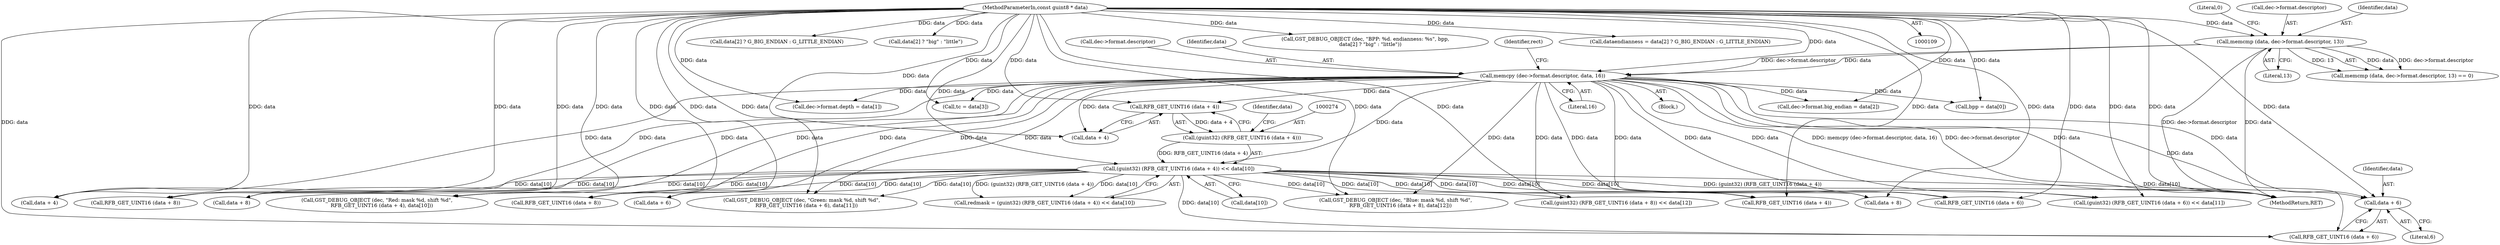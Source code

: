 digraph "0_gstreamer_4cb1bcf1422bbcd79c0f683edb7ee85e3f7a31fe_0@pointer" {
"1000288" [label="(Call,data + 6)"];
"1000272" [label="(Call,(guint32) (RFB_GET_UINT16 (data + 4)) << data[10])"];
"1000273" [label="(Call,(guint32) (RFB_GET_UINT16 (data + 4)))"];
"1000275" [label="(Call,RFB_GET_UINT16 (data + 4))"];
"1000153" [label="(Call,memcpy (dec->format.descriptor, data, 16))"];
"1000141" [label="(Call,memcmp (data, dec->format.descriptor, 13))"];
"1000112" [label="(MethodParameterIn,const guint8 * data)"];
"1000326" [label="(Call,GST_DEBUG_OBJECT (dec, \"Blue: mask %d, shift %d\",\n      RFB_GET_UINT16 (data + 8), data[12]))"];
"1000296" [label="(Call,(guint32) (RFB_GET_UINT16 (data + 8)) << data[12])"];
"1000154" [label="(Call,dec->format.descriptor)"];
"1000143" [label="(Call,dec->format.descriptor)"];
"1000141" [label="(Call,memcmp (data, dec->format.descriptor, 13))"];
"1000142" [label="(Identifier,data)"];
"1000275" [label="(Call,RFB_GET_UINT16 (data + 4))"];
"1000289" [label="(Identifier,data)"];
"1000270" [label="(Call,redmask = (guint32) (RFB_GET_UINT16 (data + 4)) << data[10])"];
"1000184" [label="(Call,dec->format.depth = data[1])"];
"1000160" [label="(Literal,16)"];
"1000309" [label="(Call,RFB_GET_UINT16 (data + 4))"];
"1000300" [label="(Call,data + 8)"];
"1000159" [label="(Identifier,data)"];
"1000210" [label="(Call,tc = data[3])"];
"1000140" [label="(Call,memcmp (data, dec->format.descriptor, 13) == 0)"];
"1000153" [label="(Call,memcpy (dec->format.descriptor, data, 16))"];
"1000276" [label="(Call,data + 4)"];
"1000280" [label="(Identifier,data)"];
"1000319" [label="(Call,RFB_GET_UINT16 (data + 6))"];
"1000112" [label="(MethodParameterIn,const guint8 * data)"];
"1000204" [label="(Call,data[2] ? G_BIG_ENDIAN : G_LITTLE_ENDIAN)"];
"1000340" [label="(Call,data[2] ? \"big\" : \"little\")"];
"1000165" [label="(Identifier,rect)"];
"1000273" [label="(Call,(guint32) (RFB_GET_UINT16 (data + 4)))"];
"1000519" [label="(MethodReturn,RET)"];
"1000284" [label="(Call,(guint32) (RFB_GET_UINT16 (data + 6)) << data[11])"];
"1000287" [label="(Call,RFB_GET_UINT16 (data + 6))"];
"1000193" [label="(Call,dec->format.big_endian = data[2])"];
"1000310" [label="(Call,data + 4)"];
"1000179" [label="(Call,bpp = data[0])"];
"1000299" [label="(Call,RFB_GET_UINT16 (data + 8))"];
"1000272" [label="(Call,(guint32) (RFB_GET_UINT16 (data + 4)) << data[10])"];
"1000279" [label="(Call,data[10])"];
"1000330" [label="(Call,data + 8)"];
"1000149" [label="(Literal,0)"];
"1000115" [label="(Block,)"];
"1000336" [label="(Call,GST_DEBUG_OBJECT (dec, \"BPP: %d. endianness: %s\", bpp,\n      data[2] ? \"big\" : \"little\"))"];
"1000290" [label="(Literal,6)"];
"1000288" [label="(Call,data + 6)"];
"1000306" [label="(Call,GST_DEBUG_OBJECT (dec, \"Red: mask %d, shift %d\",\n      RFB_GET_UINT16 (data + 4), data[10]))"];
"1000202" [label="(Call,dataendianness = data[2] ? G_BIG_ENDIAN : G_LITTLE_ENDIAN)"];
"1000329" [label="(Call,RFB_GET_UINT16 (data + 8))"];
"1000320" [label="(Call,data + 6)"];
"1000148" [label="(Literal,13)"];
"1000316" [label="(Call,GST_DEBUG_OBJECT (dec, \"Green: mask %d, shift %d\",\n      RFB_GET_UINT16 (data + 6), data[11]))"];
"1000288" -> "1000287"  [label="AST: "];
"1000288" -> "1000290"  [label="CFG: "];
"1000289" -> "1000288"  [label="AST: "];
"1000290" -> "1000288"  [label="AST: "];
"1000287" -> "1000288"  [label="CFG: "];
"1000272" -> "1000288"  [label="DDG: data[10]"];
"1000112" -> "1000288"  [label="DDG: data"];
"1000153" -> "1000288"  [label="DDG: data"];
"1000272" -> "1000270"  [label="AST: "];
"1000272" -> "1000279"  [label="CFG: "];
"1000273" -> "1000272"  [label="AST: "];
"1000279" -> "1000272"  [label="AST: "];
"1000270" -> "1000272"  [label="CFG: "];
"1000272" -> "1000519"  [label="DDG: (guint32) (RFB_GET_UINT16 (data + 4))"];
"1000272" -> "1000270"  [label="DDG: (guint32) (RFB_GET_UINT16 (data + 4))"];
"1000272" -> "1000270"  [label="DDG: data[10]"];
"1000273" -> "1000272"  [label="DDG: RFB_GET_UINT16 (data + 4)"];
"1000112" -> "1000272"  [label="DDG: data"];
"1000153" -> "1000272"  [label="DDG: data"];
"1000272" -> "1000287"  [label="DDG: data[10]"];
"1000272" -> "1000284"  [label="DDG: data[10]"];
"1000272" -> "1000299"  [label="DDG: data[10]"];
"1000272" -> "1000300"  [label="DDG: data[10]"];
"1000272" -> "1000296"  [label="DDG: data[10]"];
"1000272" -> "1000309"  [label="DDG: data[10]"];
"1000272" -> "1000310"  [label="DDG: data[10]"];
"1000272" -> "1000306"  [label="DDG: data[10]"];
"1000272" -> "1000319"  [label="DDG: data[10]"];
"1000272" -> "1000320"  [label="DDG: data[10]"];
"1000272" -> "1000316"  [label="DDG: data[10]"];
"1000272" -> "1000329"  [label="DDG: data[10]"];
"1000272" -> "1000330"  [label="DDG: data[10]"];
"1000272" -> "1000326"  [label="DDG: data[10]"];
"1000273" -> "1000275"  [label="CFG: "];
"1000274" -> "1000273"  [label="AST: "];
"1000275" -> "1000273"  [label="AST: "];
"1000280" -> "1000273"  [label="CFG: "];
"1000275" -> "1000273"  [label="DDG: data + 4"];
"1000275" -> "1000276"  [label="CFG: "];
"1000276" -> "1000275"  [label="AST: "];
"1000153" -> "1000275"  [label="DDG: data"];
"1000112" -> "1000275"  [label="DDG: data"];
"1000153" -> "1000115"  [label="AST: "];
"1000153" -> "1000160"  [label="CFG: "];
"1000154" -> "1000153"  [label="AST: "];
"1000159" -> "1000153"  [label="AST: "];
"1000160" -> "1000153"  [label="AST: "];
"1000165" -> "1000153"  [label="CFG: "];
"1000153" -> "1000519"  [label="DDG: data"];
"1000153" -> "1000519"  [label="DDG: memcpy (dec->format.descriptor, data, 16)"];
"1000153" -> "1000519"  [label="DDG: dec->format.descriptor"];
"1000141" -> "1000153"  [label="DDG: dec->format.descriptor"];
"1000141" -> "1000153"  [label="DDG: data"];
"1000112" -> "1000153"  [label="DDG: data"];
"1000153" -> "1000179"  [label="DDG: data"];
"1000153" -> "1000184"  [label="DDG: data"];
"1000153" -> "1000193"  [label="DDG: data"];
"1000153" -> "1000210"  [label="DDG: data"];
"1000153" -> "1000276"  [label="DDG: data"];
"1000153" -> "1000287"  [label="DDG: data"];
"1000153" -> "1000284"  [label="DDG: data"];
"1000153" -> "1000299"  [label="DDG: data"];
"1000153" -> "1000300"  [label="DDG: data"];
"1000153" -> "1000296"  [label="DDG: data"];
"1000153" -> "1000309"  [label="DDG: data"];
"1000153" -> "1000310"  [label="DDG: data"];
"1000153" -> "1000306"  [label="DDG: data"];
"1000153" -> "1000319"  [label="DDG: data"];
"1000153" -> "1000320"  [label="DDG: data"];
"1000153" -> "1000316"  [label="DDG: data"];
"1000153" -> "1000329"  [label="DDG: data"];
"1000153" -> "1000330"  [label="DDG: data"];
"1000153" -> "1000326"  [label="DDG: data"];
"1000141" -> "1000140"  [label="AST: "];
"1000141" -> "1000148"  [label="CFG: "];
"1000142" -> "1000141"  [label="AST: "];
"1000143" -> "1000141"  [label="AST: "];
"1000148" -> "1000141"  [label="AST: "];
"1000149" -> "1000141"  [label="CFG: "];
"1000141" -> "1000519"  [label="DDG: data"];
"1000141" -> "1000519"  [label="DDG: dec->format.descriptor"];
"1000141" -> "1000140"  [label="DDG: data"];
"1000141" -> "1000140"  [label="DDG: dec->format.descriptor"];
"1000141" -> "1000140"  [label="DDG: 13"];
"1000112" -> "1000141"  [label="DDG: data"];
"1000112" -> "1000109"  [label="AST: "];
"1000112" -> "1000519"  [label="DDG: data"];
"1000112" -> "1000179"  [label="DDG: data"];
"1000112" -> "1000184"  [label="DDG: data"];
"1000112" -> "1000193"  [label="DDG: data"];
"1000112" -> "1000202"  [label="DDG: data"];
"1000112" -> "1000204"  [label="DDG: data"];
"1000112" -> "1000210"  [label="DDG: data"];
"1000112" -> "1000276"  [label="DDG: data"];
"1000112" -> "1000287"  [label="DDG: data"];
"1000112" -> "1000284"  [label="DDG: data"];
"1000112" -> "1000299"  [label="DDG: data"];
"1000112" -> "1000300"  [label="DDG: data"];
"1000112" -> "1000296"  [label="DDG: data"];
"1000112" -> "1000309"  [label="DDG: data"];
"1000112" -> "1000310"  [label="DDG: data"];
"1000112" -> "1000306"  [label="DDG: data"];
"1000112" -> "1000319"  [label="DDG: data"];
"1000112" -> "1000320"  [label="DDG: data"];
"1000112" -> "1000316"  [label="DDG: data"];
"1000112" -> "1000329"  [label="DDG: data"];
"1000112" -> "1000330"  [label="DDG: data"];
"1000112" -> "1000326"  [label="DDG: data"];
"1000112" -> "1000336"  [label="DDG: data"];
"1000112" -> "1000340"  [label="DDG: data"];
}
